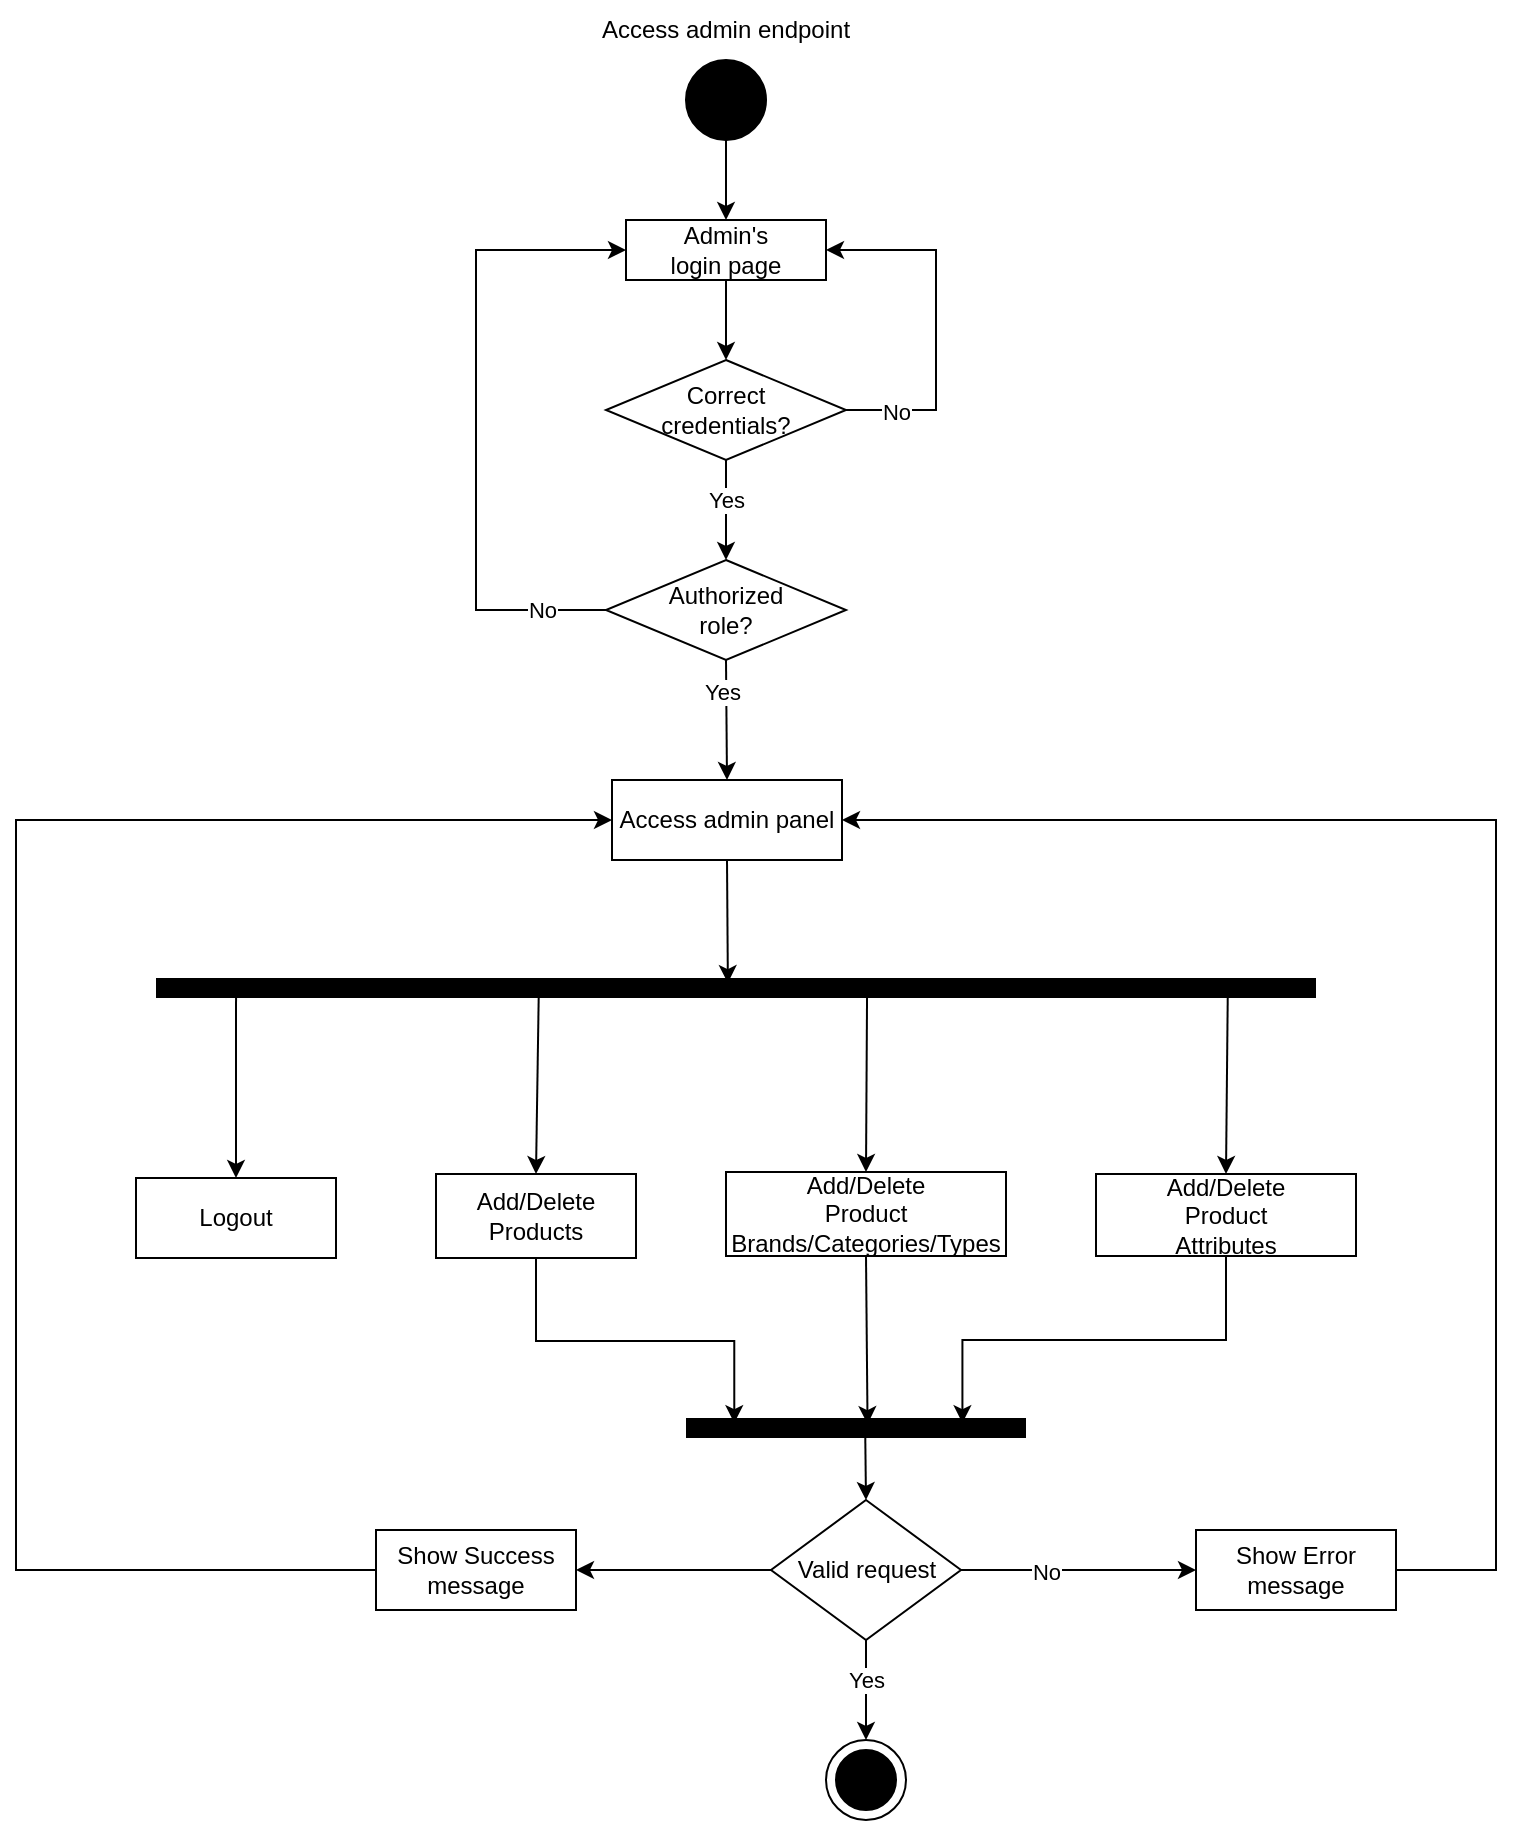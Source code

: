 <mxfile version="20.8.16" type="device"><diagram name="Page-1" id="xIqQ_K_Xyni-cTacmcwM"><mxGraphModel dx="1276" dy="614" grid="1" gridSize="10" guides="1" tooltips="1" connect="1" arrows="1" fold="1" page="1" pageScale="1" pageWidth="850" pageHeight="1100" math="0" shadow="0"><root><mxCell id="0"/><mxCell id="1" parent="0"/><mxCell id="xhxZX35iNRVXYIYDNDWJ-1" value="" style="ellipse;whiteSpace=wrap;html=1;aspect=fixed;fillColor=#000000;" parent="1" vertex="1"><mxGeometry x="405" y="40" width="40" height="40" as="geometry"/></mxCell><mxCell id="xhxZX35iNRVXYIYDNDWJ-2" value="Access admin endpoint" style="text;html=1;strokeColor=none;fillColor=none;align=center;verticalAlign=middle;whiteSpace=wrap;rounded=0;" parent="1" vertex="1"><mxGeometry x="360" y="10" width="130" height="30" as="geometry"/></mxCell><mxCell id="xhxZX35iNRVXYIYDNDWJ-3" value="" style="endArrow=classic;html=1;rounded=0;exitX=0.5;exitY=1;exitDx=0;exitDy=0;entryX=0.5;entryY=0;entryDx=0;entryDy=0;" parent="1" source="xhxZX35iNRVXYIYDNDWJ-1" target="xhxZX35iNRVXYIYDNDWJ-4" edge="1"><mxGeometry width="50" height="50" relative="1" as="geometry"><mxPoint x="440" y="180" as="sourcePoint"/><mxPoint x="425" y="120" as="targetPoint"/></mxGeometry></mxCell><mxCell id="xhxZX35iNRVXYIYDNDWJ-4" value="Admin's&lt;br&gt;login page" style="rounded=0;whiteSpace=wrap;html=1;fillColor=#FFFFFF;" parent="1" vertex="1"><mxGeometry x="375" y="120" width="100" height="30" as="geometry"/></mxCell><mxCell id="xhxZX35iNRVXYIYDNDWJ-5" value="" style="endArrow=classic;html=1;rounded=0;exitX=0.5;exitY=1;exitDx=0;exitDy=0;entryX=0.5;entryY=0;entryDx=0;entryDy=0;" parent="1" source="xhxZX35iNRVXYIYDNDWJ-4" target="xhxZX35iNRVXYIYDNDWJ-6" edge="1"><mxGeometry width="50" height="50" relative="1" as="geometry"><mxPoint x="500" y="240" as="sourcePoint"/><mxPoint x="425" y="190" as="targetPoint"/></mxGeometry></mxCell><mxCell id="xhxZX35iNRVXYIYDNDWJ-6" value="Correct&lt;br&gt;credentials?" style="rhombus;whiteSpace=wrap;html=1;fillColor=#FFFFFF;" parent="1" vertex="1"><mxGeometry x="365" y="190" width="120" height="50" as="geometry"/></mxCell><mxCell id="xhxZX35iNRVXYIYDNDWJ-7" value="" style="endArrow=classic;html=1;rounded=0;exitX=1;exitY=0.5;exitDx=0;exitDy=0;entryX=1;entryY=0.5;entryDx=0;entryDy=0;edgeStyle=elbowEdgeStyle;" parent="1" source="xhxZX35iNRVXYIYDNDWJ-6" target="xhxZX35iNRVXYIYDNDWJ-4" edge="1"><mxGeometry width="50" height="50" relative="1" as="geometry"><mxPoint x="530" y="210" as="sourcePoint"/><mxPoint x="580" y="160" as="targetPoint"/><Array as="points"><mxPoint x="530" y="170"/></Array></mxGeometry></mxCell><mxCell id="xhxZX35iNRVXYIYDNDWJ-8" value="No" style="edgeLabel;html=1;align=center;verticalAlign=middle;resizable=0;points=[];" parent="xhxZX35iNRVXYIYDNDWJ-7" vertex="1" connectable="0"><mxGeometry x="-0.802" y="-1" relative="1" as="geometry"><mxPoint x="7" as="offset"/></mxGeometry></mxCell><mxCell id="xhxZX35iNRVXYIYDNDWJ-9" value="" style="endArrow=classic;html=1;rounded=0;exitX=0.5;exitY=1;exitDx=0;exitDy=0;entryX=0.5;entryY=0;entryDx=0;entryDy=0;" parent="1" source="xhxZX35iNRVXYIYDNDWJ-6" target="xhxZX35iNRVXYIYDNDWJ-12" edge="1"><mxGeometry width="50" height="50" relative="1" as="geometry"><mxPoint x="480" y="380" as="sourcePoint"/><mxPoint x="425" y="290" as="targetPoint"/></mxGeometry></mxCell><mxCell id="xhxZX35iNRVXYIYDNDWJ-10" value="Yes" style="edgeLabel;html=1;align=center;verticalAlign=middle;resizable=0;points=[];" parent="xhxZX35iNRVXYIYDNDWJ-9" vertex="1" connectable="0"><mxGeometry x="-0.329" y="4" relative="1" as="geometry"><mxPoint x="-4" y="3" as="offset"/></mxGeometry></mxCell><mxCell id="xhxZX35iNRVXYIYDNDWJ-12" value="Authorized&lt;br&gt;role?" style="rhombus;whiteSpace=wrap;html=1;fillColor=#FFFFFF;" parent="1" vertex="1"><mxGeometry x="365" y="290" width="120" height="50" as="geometry"/></mxCell><mxCell id="xhxZX35iNRVXYIYDNDWJ-13" value="" style="endArrow=classic;html=1;rounded=0;exitX=0;exitY=0.5;exitDx=0;exitDy=0;entryX=0;entryY=0.5;entryDx=0;entryDy=0;edgeStyle=elbowEdgeStyle;" parent="1" source="xhxZX35iNRVXYIYDNDWJ-12" target="xhxZX35iNRVXYIYDNDWJ-4" edge="1"><mxGeometry width="50" height="50" relative="1" as="geometry"><mxPoint x="290" y="340" as="sourcePoint"/><mxPoint x="280" y="320" as="targetPoint"/><Array as="points"><mxPoint x="300" y="230"/></Array></mxGeometry></mxCell><mxCell id="xhxZX35iNRVXYIYDNDWJ-15" value="No" style="edgeLabel;html=1;align=center;verticalAlign=middle;resizable=0;points=[];" parent="xhxZX35iNRVXYIYDNDWJ-13" vertex="1" connectable="0"><mxGeometry x="-0.799" y="-3" relative="1" as="geometry"><mxPoint y="3" as="offset"/></mxGeometry></mxCell><mxCell id="xhxZX35iNRVXYIYDNDWJ-16" value="" style="endArrow=classic;html=1;rounded=0;exitX=0.5;exitY=1;exitDx=0;exitDy=0;entryX=0.5;entryY=0;entryDx=0;entryDy=0;" parent="1" source="xhxZX35iNRVXYIYDNDWJ-12" target="xhxZX35iNRVXYIYDNDWJ-18" edge="1"><mxGeometry width="50" height="50" relative="1" as="geometry"><mxPoint x="425" y="350" as="sourcePoint"/><mxPoint x="425" y="390" as="targetPoint"/></mxGeometry></mxCell><mxCell id="xhxZX35iNRVXYIYDNDWJ-17" value="Yes" style="edgeLabel;html=1;align=center;verticalAlign=middle;resizable=0;points=[];" parent="xhxZX35iNRVXYIYDNDWJ-16" vertex="1" connectable="0"><mxGeometry x="-0.477" y="-2" relative="1" as="geometry"><mxPoint as="offset"/></mxGeometry></mxCell><mxCell id="xhxZX35iNRVXYIYDNDWJ-18" value="Access admin panel" style="rounded=0;whiteSpace=wrap;html=1;fillColor=#FFFFFF;" parent="1" vertex="1"><mxGeometry x="368" y="400" width="115" height="40" as="geometry"/></mxCell><mxCell id="xhxZX35iNRVXYIYDNDWJ-19" style="edgeStyle=elbowEdgeStyle;rounded=0;orthogonalLoop=1;jettySize=auto;html=1;exitX=0.5;exitY=1;exitDx=0;exitDy=0;" parent="1" source="xhxZX35iNRVXYIYDNDWJ-18" target="xhxZX35iNRVXYIYDNDWJ-18" edge="1"><mxGeometry relative="1" as="geometry"/></mxCell><mxCell id="xhxZX35iNRVXYIYDNDWJ-20" value="" style="endArrow=classic;html=1;rounded=0;exitX=0.5;exitY=1;exitDx=0;exitDy=0;entryX=0.493;entryY=0.192;entryDx=0;entryDy=0;entryPerimeter=0;" parent="1" source="xhxZX35iNRVXYIYDNDWJ-18" target="xhxZX35iNRVXYIYDNDWJ-27" edge="1"><mxGeometry width="50" height="50" relative="1" as="geometry"><mxPoint x="430" y="520" as="sourcePoint"/><mxPoint x="426" y="500" as="targetPoint"/></mxGeometry></mxCell><mxCell id="xhxZX35iNRVXYIYDNDWJ-27" value="" style="line;strokeWidth=10;fillColor=none;align=left;verticalAlign=middle;spacingTop=-1;spacingLeft=3;spacingRight=3;rotatable=0;labelPosition=right;points=[];portConstraint=eastwest;strokeColor=#000000;" parent="1" vertex="1"><mxGeometry x="140" y="500" width="580" height="8" as="geometry"/></mxCell><mxCell id="xhxZX35iNRVXYIYDNDWJ-28" value="" style="endArrow=classic;html=1;rounded=0;exitX=0.069;exitY=0.222;exitDx=0;exitDy=0;exitPerimeter=0;entryX=0.5;entryY=0;entryDx=0;entryDy=0;" parent="1" source="xhxZX35iNRVXYIYDNDWJ-27" target="xhxZX35iNRVXYIYDNDWJ-29" edge="1"><mxGeometry width="50" height="50" relative="1" as="geometry"><mxPoint x="320" y="600" as="sourcePoint"/><mxPoint x="357" y="570" as="targetPoint"/></mxGeometry></mxCell><mxCell id="xhxZX35iNRVXYIYDNDWJ-29" value="Logout" style="rounded=0;whiteSpace=wrap;html=1;fillColor=#FFFFFF;" parent="1" vertex="1"><mxGeometry x="130" y="599" width="100" height="40" as="geometry"/></mxCell><mxCell id="xhxZX35iNRVXYIYDNDWJ-33" value="Add/Delete Products" style="rounded=0;whiteSpace=wrap;html=1;fillColor=#FFFFFF;" parent="1" vertex="1"><mxGeometry x="280" y="597" width="100" height="42" as="geometry"/></mxCell><mxCell id="xhxZX35iNRVXYIYDNDWJ-34" value="" style="endArrow=classic;html=1;rounded=0;entryX=0.5;entryY=0;entryDx=0;entryDy=0;exitX=0.33;exitY=0.658;exitDx=0;exitDy=0;exitPerimeter=0;" parent="1" source="xhxZX35iNRVXYIYDNDWJ-27" target="xhxZX35iNRVXYIYDNDWJ-33" edge="1"><mxGeometry width="50" height="50" relative="1" as="geometry"><mxPoint x="460" y="560" as="sourcePoint"/><mxPoint x="640" y="560" as="targetPoint"/></mxGeometry></mxCell><mxCell id="xhxZX35iNRVXYIYDNDWJ-35" value="Add/Delete&lt;br&gt;Product&lt;br&gt;Brands/Categories/Types" style="rounded=0;whiteSpace=wrap;html=1;fillColor=#FFFFFF;" parent="1" vertex="1"><mxGeometry x="425" y="596" width="140" height="42" as="geometry"/></mxCell><mxCell id="xhxZX35iNRVXYIYDNDWJ-36" value="Add/Delete&lt;br&gt;Product&lt;br&gt;Attributes" style="rounded=0;whiteSpace=wrap;html=1;fillColor=#FFFFFF;" parent="1" vertex="1"><mxGeometry x="610" y="597" width="130" height="41" as="geometry"/></mxCell><mxCell id="xhxZX35iNRVXYIYDNDWJ-37" value="" style="endArrow=classic;html=1;rounded=0;entryX=0.5;entryY=0;entryDx=0;entryDy=0;exitX=0.613;exitY=0.658;exitDx=0;exitDy=0;exitPerimeter=0;" parent="1" source="xhxZX35iNRVXYIYDNDWJ-27" target="xhxZX35iNRVXYIYDNDWJ-35" edge="1"><mxGeometry width="50" height="50" relative="1" as="geometry"><mxPoint x="500" y="540" as="sourcePoint"/><mxPoint x="490" y="550" as="targetPoint"/></mxGeometry></mxCell><mxCell id="xhxZX35iNRVXYIYDNDWJ-38" value="" style="endArrow=classic;html=1;rounded=0;exitX=0.924;exitY=0.408;exitDx=0;exitDy=0;exitPerimeter=0;entryX=0.5;entryY=0;entryDx=0;entryDy=0;" parent="1" source="xhxZX35iNRVXYIYDNDWJ-27" target="xhxZX35iNRVXYIYDNDWJ-36" edge="1"><mxGeometry width="50" height="50" relative="1" as="geometry"><mxPoint x="560" y="590" as="sourcePoint"/><mxPoint x="610" y="540" as="targetPoint"/></mxGeometry></mxCell><mxCell id="xhxZX35iNRVXYIYDNDWJ-39" value="Valid request" style="rhombus;whiteSpace=wrap;html=1;fillColor=#FFFFFF;" parent="1" vertex="1"><mxGeometry x="447.5" y="760" width="95" height="70" as="geometry"/></mxCell><mxCell id="xhxZX35iNRVXYIYDNDWJ-43" value="" style="endArrow=classic;html=1;rounded=0;exitX=0.5;exitY=1;exitDx=0;exitDy=0;entryX=0.5;entryY=0;entryDx=0;entryDy=0;" parent="1" source="xhxZX35iNRVXYIYDNDWJ-39" target="xhxZX35iNRVXYIYDNDWJ-45" edge="1"><mxGeometry width="50" height="50" relative="1" as="geometry"><mxPoint x="490" y="910" as="sourcePoint"/><mxPoint x="495" y="880" as="targetPoint"/></mxGeometry></mxCell><mxCell id="xhxZX35iNRVXYIYDNDWJ-46" value="Yes" style="edgeLabel;html=1;align=center;verticalAlign=middle;resizable=0;points=[];" parent="xhxZX35iNRVXYIYDNDWJ-43" vertex="1" connectable="0"><mxGeometry x="-0.409" relative="1" as="geometry"><mxPoint y="5" as="offset"/></mxGeometry></mxCell><mxCell id="xhxZX35iNRVXYIYDNDWJ-45" value="" style="ellipse;whiteSpace=wrap;html=1;aspect=fixed;fillColor=#FFFFFF;" parent="1" vertex="1"><mxGeometry x="475" y="880" width="40" height="40" as="geometry"/></mxCell><mxCell id="xhxZX35iNRVXYIYDNDWJ-44" value="" style="ellipse;whiteSpace=wrap;html=1;aspect=fixed;fillColor=#000000;" parent="1" vertex="1"><mxGeometry x="480" y="885" width="30" height="30" as="geometry"/></mxCell><mxCell id="xhxZX35iNRVXYIYDNDWJ-47" value="" style="endArrow=classic;html=1;rounded=0;exitX=0.5;exitY=1;exitDx=0;exitDy=0;entryX=0.142;entryY=0.194;entryDx=0;entryDy=0;entryPerimeter=0;edgeStyle=elbowEdgeStyle;elbow=vertical;" parent="1" source="xhxZX35iNRVXYIYDNDWJ-33" target="xhxZX35iNRVXYIYDNDWJ-48" edge="1"><mxGeometry width="50" height="50" relative="1" as="geometry"><mxPoint x="370" y="740" as="sourcePoint"/><mxPoint x="330" y="700" as="targetPoint"/></mxGeometry></mxCell><mxCell id="xhxZX35iNRVXYIYDNDWJ-48" value="" style="line;strokeWidth=10;fillColor=none;align=left;verticalAlign=middle;spacingTop=-1;spacingLeft=3;spacingRight=3;rotatable=0;labelPosition=right;points=[];portConstraint=eastwest;strokeColor=#000000;" parent="1" vertex="1"><mxGeometry x="405" y="720" width="170" height="8" as="geometry"/></mxCell><mxCell id="xhxZX35iNRVXYIYDNDWJ-49" value="" style="endArrow=classic;html=1;rounded=0;entryX=0.5;entryY=0;entryDx=0;entryDy=0;exitX=0.527;exitY=0.535;exitDx=0;exitDy=0;exitPerimeter=0;" parent="1" source="xhxZX35iNRVXYIYDNDWJ-48" target="xhxZX35iNRVXYIYDNDWJ-39" edge="1"><mxGeometry width="50" height="50" relative="1" as="geometry"><mxPoint x="290" y="790" as="sourcePoint"/><mxPoint x="340" y="740" as="targetPoint"/></mxGeometry></mxCell><mxCell id="xhxZX35iNRVXYIYDNDWJ-50" value="" style="endArrow=classic;html=1;rounded=0;elbow=vertical;exitX=0.5;exitY=1;exitDx=0;exitDy=0;entryX=0.534;entryY=0.258;entryDx=0;entryDy=0;entryPerimeter=0;" parent="1" source="xhxZX35iNRVXYIYDNDWJ-35" target="xhxZX35iNRVXYIYDNDWJ-48" edge="1"><mxGeometry width="50" height="50" relative="1" as="geometry"><mxPoint x="500" y="710" as="sourcePoint"/><mxPoint x="550" y="660" as="targetPoint"/></mxGeometry></mxCell><mxCell id="xhxZX35iNRVXYIYDNDWJ-51" value="" style="endArrow=classic;html=1;rounded=0;elbow=vertical;exitX=0.5;exitY=1;exitDx=0;exitDy=0;entryX=0.813;entryY=0.194;entryDx=0;entryDy=0;entryPerimeter=0;edgeStyle=elbowEdgeStyle;" parent="1" source="xhxZX35iNRVXYIYDNDWJ-36" target="xhxZX35iNRVXYIYDNDWJ-48" edge="1"><mxGeometry width="50" height="50" relative="1" as="geometry"><mxPoint x="580" y="720" as="sourcePoint"/><mxPoint x="630" y="670" as="targetPoint"/></mxGeometry></mxCell><mxCell id="xhxZX35iNRVXYIYDNDWJ-54" value="Show Error message" style="rounded=0;whiteSpace=wrap;html=1;fillColor=#FFFFFF;" parent="1" vertex="1"><mxGeometry x="660" y="775" width="100" height="40" as="geometry"/></mxCell><mxCell id="xhxZX35iNRVXYIYDNDWJ-55" value="" style="endArrow=classic;html=1;rounded=0;exitX=1;exitY=0.5;exitDx=0;exitDy=0;entryX=0;entryY=0.5;entryDx=0;entryDy=0;" parent="1" source="xhxZX35iNRVXYIYDNDWJ-39" target="xhxZX35iNRVXYIYDNDWJ-54" edge="1"><mxGeometry width="50" height="50" relative="1" as="geometry"><mxPoint x="570" y="800" as="sourcePoint"/><mxPoint x="620" y="750" as="targetPoint"/></mxGeometry></mxCell><mxCell id="xhxZX35iNRVXYIYDNDWJ-57" value="No" style="edgeLabel;html=1;align=center;verticalAlign=middle;resizable=0;points=[];" parent="xhxZX35iNRVXYIYDNDWJ-55" vertex="1" connectable="0"><mxGeometry x="-0.274" y="-1" relative="1" as="geometry"><mxPoint as="offset"/></mxGeometry></mxCell><mxCell id="xhxZX35iNRVXYIYDNDWJ-56" value="" style="endArrow=classic;html=1;rounded=0;exitX=1;exitY=0.5;exitDx=0;exitDy=0;entryX=1;entryY=0.5;entryDx=0;entryDy=0;edgeStyle=elbowEdgeStyle;" parent="1" source="xhxZX35iNRVXYIYDNDWJ-54" target="xhxZX35iNRVXYIYDNDWJ-18" edge="1"><mxGeometry width="50" height="50" relative="1" as="geometry"><mxPoint x="730" y="770" as="sourcePoint"/><mxPoint x="780" y="720" as="targetPoint"/><Array as="points"><mxPoint x="810" y="620"/></Array></mxGeometry></mxCell><mxCell id="xhxZX35iNRVXYIYDNDWJ-58" value="Show Success message" style="rounded=0;whiteSpace=wrap;html=1;fillColor=#FFFFFF;" parent="1" vertex="1"><mxGeometry x="250" y="775" width="100" height="40" as="geometry"/></mxCell><mxCell id="xhxZX35iNRVXYIYDNDWJ-59" value="" style="endArrow=classic;html=1;rounded=0;exitX=0;exitY=0.5;exitDx=0;exitDy=0;entryX=1;entryY=0.5;entryDx=0;entryDy=0;" parent="1" source="xhxZX35iNRVXYIYDNDWJ-39" target="xhxZX35iNRVXYIYDNDWJ-58" edge="1"><mxGeometry width="50" height="50" relative="1" as="geometry"><mxPoint x="380" y="810" as="sourcePoint"/><mxPoint x="430" y="760" as="targetPoint"/></mxGeometry></mxCell><mxCell id="xhxZX35iNRVXYIYDNDWJ-60" value="" style="endArrow=classic;html=1;rounded=0;exitX=0;exitY=0.5;exitDx=0;exitDy=0;entryX=0;entryY=0.5;entryDx=0;entryDy=0;edgeStyle=elbowEdgeStyle;" parent="1" source="xhxZX35iNRVXYIYDNDWJ-58" target="xhxZX35iNRVXYIYDNDWJ-18" edge="1"><mxGeometry width="50" height="50" relative="1" as="geometry"><mxPoint x="70" y="740" as="sourcePoint"/><mxPoint x="120" y="690" as="targetPoint"/><Array as="points"><mxPoint x="70" y="600"/></Array></mxGeometry></mxCell></root></mxGraphModel></diagram></mxfile>